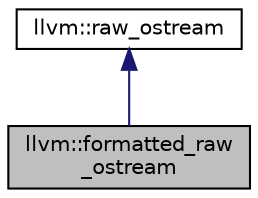 digraph "llvm::formatted_raw_ostream"
{
 // LATEX_PDF_SIZE
  bgcolor="transparent";
  edge [fontname="Helvetica",fontsize="10",labelfontname="Helvetica",labelfontsize="10"];
  node [fontname="Helvetica",fontsize="10",shape=record];
  Node1 [label="llvm::formatted_raw\l_ostream",height=0.2,width=0.4,color="black", fillcolor="grey75", style="filled", fontcolor="black",tooltip="formatted_raw_ostream - A raw_ostream that wraps another one and keeps track of line and column posit..."];
  Node2 -> Node1 [dir="back",color="midnightblue",fontsize="10",style="solid",fontname="Helvetica"];
  Node2 [label="llvm::raw_ostream",height=0.2,width=0.4,color="black",URL="$classllvm_1_1raw__ostream.html",tooltip="This class implements an extremely fast bulk output stream that can only output to a stream."];
}
